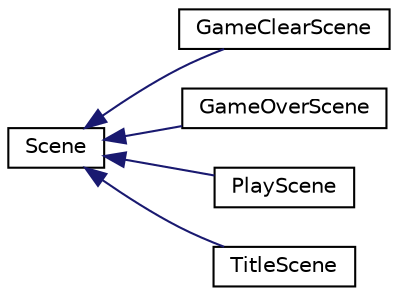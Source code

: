 digraph "クラス階層図"
{
 // LATEX_PDF_SIZE
  edge [fontname="Helvetica",fontsize="10",labelfontname="Helvetica",labelfontsize="10"];
  node [fontname="Helvetica",fontsize="10",shape=record];
  rankdir="LR";
  Node0 [label="Scene",height=0.2,width=0.4,color="black", fillcolor="white", style="filled",URL="$class_scene.html",tooltip="シーンの親クラス"];
  Node0 -> Node1 [dir="back",color="midnightblue",fontsize="10",style="solid",fontname="Helvetica"];
  Node1 [label="GameClearScene",height=0.2,width=0.4,color="black", fillcolor="white", style="filled",URL="$class_game_clear_scene.html",tooltip=" "];
  Node0 -> Node2 [dir="back",color="midnightblue",fontsize="10",style="solid",fontname="Helvetica"];
  Node2 [label="GameOverScene",height=0.2,width=0.4,color="black", fillcolor="white", style="filled",URL="$class_game_over_scene.html",tooltip=" "];
  Node0 -> Node3 [dir="back",color="midnightblue",fontsize="10",style="solid",fontname="Helvetica"];
  Node3 [label="PlayScene",height=0.2,width=0.4,color="black", fillcolor="white", style="filled",URL="$class_play_scene.html",tooltip=" "];
  Node0 -> Node4 [dir="back",color="midnightblue",fontsize="10",style="solid",fontname="Helvetica"];
  Node4 [label="TitleScene",height=0.2,width=0.4,color="black", fillcolor="white", style="filled",URL="$class_title_scene.html",tooltip=" "];
}
